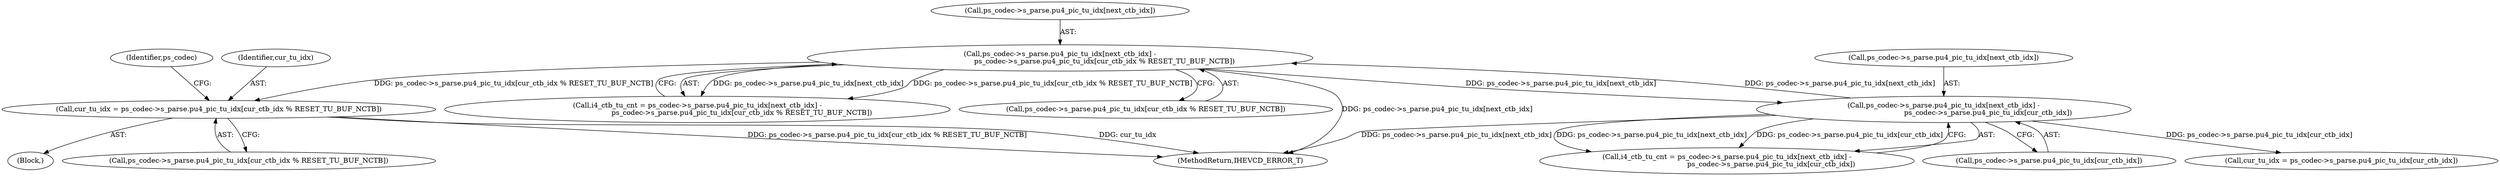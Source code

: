 digraph "0_Android_2b9fb0c2074d370a254b35e2489de2d94943578d@pointer" {
"1003996" [label="(Call,cur_tu_idx = ps_codec->s_parse.pu4_pic_tu_idx[cur_ctb_idx % RESET_TU_BUF_NCTB])"];
"1003979" [label="(Call,ps_codec->s_parse.pu4_pic_tu_idx[next_ctb_idx] -\n                                        ps_codec->s_parse.pu4_pic_tu_idx[cur_ctb_idx % RESET_TU_BUF_NCTB])"];
"1004011" [label="(Call,ps_codec->s_parse.pu4_pic_tu_idx[next_ctb_idx] -\n                                        ps_codec->s_parse.pu4_pic_tu_idx[cur_ctb_idx])"];
"1003980" [label="(Call,ps_codec->s_parse.pu4_pic_tu_idx[next_ctb_idx])"];
"1003998" [label="(Call,ps_codec->s_parse.pu4_pic_tu_idx[cur_ctb_idx % RESET_TU_BUF_NCTB])"];
"1003987" [label="(Call,ps_codec->s_parse.pu4_pic_tu_idx[cur_ctb_idx % RESET_TU_BUF_NCTB])"];
"1004011" [label="(Call,ps_codec->s_parse.pu4_pic_tu_idx[next_ctb_idx] -\n                                        ps_codec->s_parse.pu4_pic_tu_idx[cur_ctb_idx])"];
"1003979" [label="(Call,ps_codec->s_parse.pu4_pic_tu_idx[next_ctb_idx] -\n                                        ps_codec->s_parse.pu4_pic_tu_idx[cur_ctb_idx % RESET_TU_BUF_NCTB])"];
"1003996" [label="(Call,cur_tu_idx = ps_codec->s_parse.pu4_pic_tu_idx[cur_ctb_idx % RESET_TU_BUF_NCTB])"];
"1004009" [label="(Call,i4_ctb_tu_cnt = ps_codec->s_parse.pu4_pic_tu_idx[next_ctb_idx] -\n                                        ps_codec->s_parse.pu4_pic_tu_idx[cur_ctb_idx])"];
"1004019" [label="(Call,ps_codec->s_parse.pu4_pic_tu_idx[cur_ctb_idx])"];
"1004012" [label="(Call,ps_codec->s_parse.pu4_pic_tu_idx[next_ctb_idx])"];
"1003977" [label="(Call,i4_ctb_tu_cnt = ps_codec->s_parse.pu4_pic_tu_idx[next_ctb_idx] -\n                                        ps_codec->s_parse.pu4_pic_tu_idx[cur_ctb_idx % RESET_TU_BUF_NCTB])"];
"1005291" [label="(MethodReturn,IHEVCD_ERROR_T)"];
"1004039" [label="(Identifier,ps_codec)"];
"1003997" [label="(Identifier,cur_tu_idx)"];
"1003976" [label="(Block,)"];
"1004026" [label="(Call,cur_tu_idx = ps_codec->s_parse.pu4_pic_tu_idx[cur_ctb_idx])"];
"1003996" -> "1003976"  [label="AST: "];
"1003996" -> "1003998"  [label="CFG: "];
"1003997" -> "1003996"  [label="AST: "];
"1003998" -> "1003996"  [label="AST: "];
"1004039" -> "1003996"  [label="CFG: "];
"1003996" -> "1005291"  [label="DDG: ps_codec->s_parse.pu4_pic_tu_idx[cur_ctb_idx % RESET_TU_BUF_NCTB]"];
"1003996" -> "1005291"  [label="DDG: cur_tu_idx"];
"1003979" -> "1003996"  [label="DDG: ps_codec->s_parse.pu4_pic_tu_idx[cur_ctb_idx % RESET_TU_BUF_NCTB]"];
"1003979" -> "1003977"  [label="AST: "];
"1003979" -> "1003987"  [label="CFG: "];
"1003980" -> "1003979"  [label="AST: "];
"1003987" -> "1003979"  [label="AST: "];
"1003977" -> "1003979"  [label="CFG: "];
"1003979" -> "1005291"  [label="DDG: ps_codec->s_parse.pu4_pic_tu_idx[next_ctb_idx]"];
"1003979" -> "1003977"  [label="DDG: ps_codec->s_parse.pu4_pic_tu_idx[next_ctb_idx]"];
"1003979" -> "1003977"  [label="DDG: ps_codec->s_parse.pu4_pic_tu_idx[cur_ctb_idx % RESET_TU_BUF_NCTB]"];
"1004011" -> "1003979"  [label="DDG: ps_codec->s_parse.pu4_pic_tu_idx[next_ctb_idx]"];
"1003979" -> "1004011"  [label="DDG: ps_codec->s_parse.pu4_pic_tu_idx[next_ctb_idx]"];
"1004011" -> "1004009"  [label="AST: "];
"1004011" -> "1004019"  [label="CFG: "];
"1004012" -> "1004011"  [label="AST: "];
"1004019" -> "1004011"  [label="AST: "];
"1004009" -> "1004011"  [label="CFG: "];
"1004011" -> "1005291"  [label="DDG: ps_codec->s_parse.pu4_pic_tu_idx[next_ctb_idx]"];
"1004011" -> "1004009"  [label="DDG: ps_codec->s_parse.pu4_pic_tu_idx[next_ctb_idx]"];
"1004011" -> "1004009"  [label="DDG: ps_codec->s_parse.pu4_pic_tu_idx[cur_ctb_idx]"];
"1004011" -> "1004026"  [label="DDG: ps_codec->s_parse.pu4_pic_tu_idx[cur_ctb_idx]"];
}
